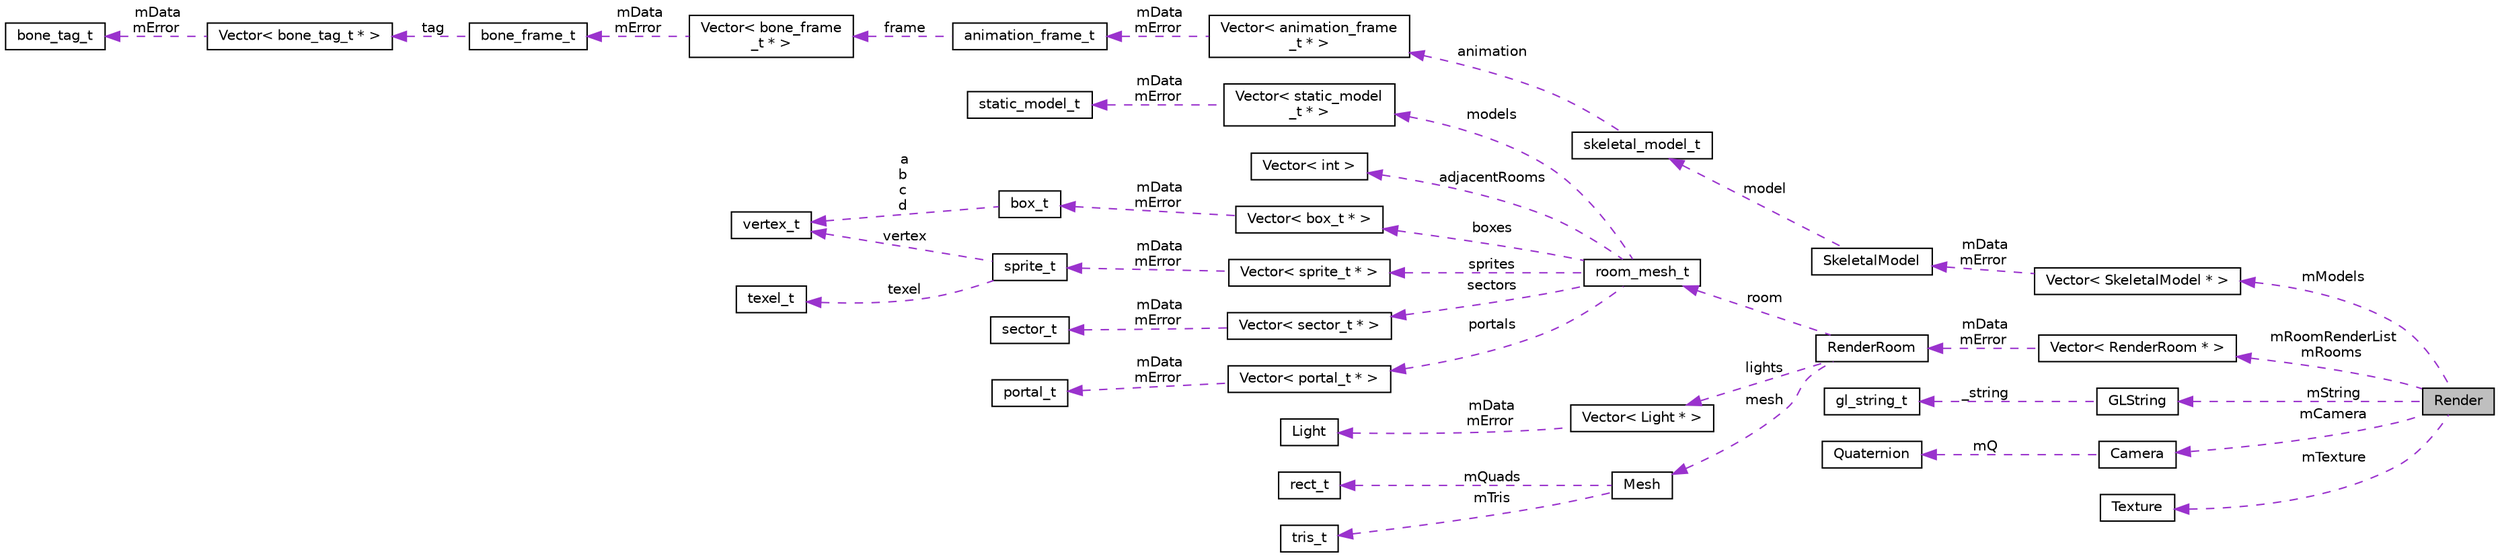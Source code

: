 digraph "Render"
{
 // INTERACTIVE_SVG=YES
  edge [fontname="Helvetica",fontsize="10",labelfontname="Helvetica",labelfontsize="10"];
  node [fontname="Helvetica",fontsize="10",shape=record];
  rankdir="LR";
  Node1 [label="Render",height=0.2,width=0.4,color="black", fillcolor="grey75", style="filled" fontcolor="black"];
  Node2 -> Node1 [dir="back",color="darkorchid3",fontsize="10",style="dashed",label=" mModels" ,fontname="Helvetica"];
  Node2 [label="Vector\< SkeletalModel * \>",height=0.2,width=0.4,color="black", fillcolor="white", style="filled",URL="$class_vector.html"];
  Node3 -> Node2 [dir="back",color="darkorchid3",fontsize="10",style="dashed",label=" mData\nmError" ,fontname="Helvetica"];
  Node3 [label="SkeletalModel",height=0.2,width=0.4,color="black", fillcolor="white", style="filled",URL="$class_skeletal_model.html",tooltip="This is the factored out skeletal model class. "];
  Node4 -> Node3 [dir="back",color="darkorchid3",fontsize="10",style="dashed",label=" model" ,fontname="Helvetica"];
  Node4 [label="skeletal_model_t",height=0.2,width=0.4,color="black", fillcolor="white", style="filled",URL="$_skeletal_model_8h.html#structskeletal__model__t"];
  Node5 -> Node4 [dir="back",color="darkorchid3",fontsize="10",style="dashed",label=" animation" ,fontname="Helvetica"];
  Node5 [label="Vector\< animation_frame\l_t * \>",height=0.2,width=0.4,color="black", fillcolor="white", style="filled",URL="$class_vector.html"];
  Node6 -> Node5 [dir="back",color="darkorchid3",fontsize="10",style="dashed",label=" mData\nmError" ,fontname="Helvetica"];
  Node6 [label="animation_frame_t",height=0.2,width=0.4,color="black", fillcolor="white", style="filled",URL="$_skeletal_model_8h.html#structanimation__frame__t"];
  Node7 -> Node6 [dir="back",color="darkorchid3",fontsize="10",style="dashed",label=" frame" ,fontname="Helvetica"];
  Node7 [label="Vector\< bone_frame\l_t * \>",height=0.2,width=0.4,color="black", fillcolor="white", style="filled",URL="$class_vector.html"];
  Node8 -> Node7 [dir="back",color="darkorchid3",fontsize="10",style="dashed",label=" mData\nmError" ,fontname="Helvetica"];
  Node8 [label="bone_frame_t",height=0.2,width=0.4,color="black", fillcolor="white", style="filled",URL="$_skeletal_model_8h.html#structbone__frame__t"];
  Node9 -> Node8 [dir="back",color="darkorchid3",fontsize="10",style="dashed",label=" tag" ,fontname="Helvetica"];
  Node9 [label="Vector\< bone_tag_t * \>",height=0.2,width=0.4,color="black", fillcolor="white", style="filled",URL="$class_vector.html"];
  Node10 -> Node9 [dir="back",color="darkorchid3",fontsize="10",style="dashed",label=" mData\nmError" ,fontname="Helvetica"];
  Node10 [label="bone_tag_t",height=0.2,width=0.4,color="black", fillcolor="white", style="filled",URL="$_skeletal_model_8h.html#structbone__tag__t"];
  Node11 -> Node1 [dir="back",color="darkorchid3",fontsize="10",style="dashed",label=" mRoomRenderList\nmRooms" ,fontname="Helvetica"];
  Node11 [label="Vector\< RenderRoom * \>",height=0.2,width=0.4,color="black", fillcolor="white", style="filled",URL="$class_vector.html"];
  Node12 -> Node11 [dir="back",color="darkorchid3",fontsize="10",style="dashed",label=" mData\nmError" ,fontname="Helvetica"];
  Node12 [label="RenderRoom",height=0.2,width=0.4,color="black", fillcolor="white", style="filled",URL="$class_render_room.html",tooltip="RenderRoom used by Renderer. "];
  Node13 -> Node12 [dir="back",color="darkorchid3",fontsize="10",style="dashed",label=" room" ,fontname="Helvetica"];
  Node13 [label="room_mesh_t",height=0.2,width=0.4,color="black", fillcolor="white", style="filled",URL="$_world_8h.html#structroom__mesh__t"];
  Node14 -> Node13 [dir="back",color="darkorchid3",fontsize="10",style="dashed",label=" models" ,fontname="Helvetica"];
  Node14 [label="Vector\< static_model\l_t * \>",height=0.2,width=0.4,color="black", fillcolor="white", style="filled",URL="$class_vector.html"];
  Node15 -> Node14 [dir="back",color="darkorchid3",fontsize="10",style="dashed",label=" mData\nmError" ,fontname="Helvetica"];
  Node15 [label="static_model_t",height=0.2,width=0.4,color="black", fillcolor="white", style="filled",URL="$_world_8h.html#structstatic__model__t"];
  Node16 -> Node13 [dir="back",color="darkorchid3",fontsize="10",style="dashed",label=" adjacentRooms" ,fontname="Helvetica"];
  Node16 [label="Vector\< int \>",height=0.2,width=0.4,color="black", fillcolor="white", style="filled",URL="$class_vector.html"];
  Node17 -> Node13 [dir="back",color="darkorchid3",fontsize="10",style="dashed",label=" boxes" ,fontname="Helvetica"];
  Node17 [label="Vector\< box_t * \>",height=0.2,width=0.4,color="black", fillcolor="white", style="filled",URL="$class_vector.html"];
  Node18 -> Node17 [dir="back",color="darkorchid3",fontsize="10",style="dashed",label=" mData\nmError" ,fontname="Helvetica"];
  Node18 [label="box_t",height=0.2,width=0.4,color="black", fillcolor="white", style="filled",URL="$_world_8h.html#structbox__t"];
  Node19 -> Node18 [dir="back",color="darkorchid3",fontsize="10",style="dashed",label=" a\nb\nc\nd" ,fontname="Helvetica"];
  Node19 [label="vertex_t",height=0.2,width=0.4,color="black", fillcolor="white", style="filled",URL="$_world_8h.html#structvertex__t"];
  Node20 -> Node13 [dir="back",color="darkorchid3",fontsize="10",style="dashed",label=" sectors" ,fontname="Helvetica"];
  Node20 [label="Vector\< sector_t * \>",height=0.2,width=0.4,color="black", fillcolor="white", style="filled",URL="$class_vector.html"];
  Node21 -> Node20 [dir="back",color="darkorchid3",fontsize="10",style="dashed",label=" mData\nmError" ,fontname="Helvetica"];
  Node21 [label="sector_t",height=0.2,width=0.4,color="black", fillcolor="white", style="filled",URL="$_world_8h.html#structsector__t"];
  Node22 -> Node13 [dir="back",color="darkorchid3",fontsize="10",style="dashed",label=" sprites" ,fontname="Helvetica"];
  Node22 [label="Vector\< sprite_t * \>",height=0.2,width=0.4,color="black", fillcolor="white", style="filled",URL="$class_vector.html"];
  Node23 -> Node22 [dir="back",color="darkorchid3",fontsize="10",style="dashed",label=" mData\nmError" ,fontname="Helvetica"];
  Node23 [label="sprite_t",height=0.2,width=0.4,color="black", fillcolor="white", style="filled",URL="$_world_8h.html#structsprite__t"];
  Node24 -> Node23 [dir="back",color="darkorchid3",fontsize="10",style="dashed",label=" texel" ,fontname="Helvetica"];
  Node24 [label="texel_t",height=0.2,width=0.4,color="black", fillcolor="white", style="filled",URL="$_world_8h.html#structtexel__t"];
  Node19 -> Node23 [dir="back",color="darkorchid3",fontsize="10",style="dashed",label=" vertex" ,fontname="Helvetica"];
  Node25 -> Node13 [dir="back",color="darkorchid3",fontsize="10",style="dashed",label=" portals" ,fontname="Helvetica"];
  Node25 [label="Vector\< portal_t * \>",height=0.2,width=0.4,color="black", fillcolor="white", style="filled",URL="$class_vector.html"];
  Node26 -> Node25 [dir="back",color="darkorchid3",fontsize="10",style="dashed",label=" mData\nmError" ,fontname="Helvetica"];
  Node26 [label="portal_t",height=0.2,width=0.4,color="black", fillcolor="white", style="filled",URL="$_world_8h.html#structportal__t"];
  Node27 -> Node12 [dir="back",color="darkorchid3",fontsize="10",style="dashed",label=" lights" ,fontname="Helvetica"];
  Node27 [label="Vector\< Light * \>",height=0.2,width=0.4,color="black", fillcolor="white", style="filled",URL="$class_vector.html"];
  Node28 -> Node27 [dir="back",color="darkorchid3",fontsize="10",style="dashed",label=" mData\nmError" ,fontname="Helvetica"];
  Node28 [label="Light",height=0.2,width=0.4,color="black", fillcolor="white", style="filled",URL="$_light_8h.html#class_light",tooltip="The GL light class. "];
  Node29 -> Node12 [dir="back",color="darkorchid3",fontsize="10",style="dashed",label=" mesh" ,fontname="Helvetica"];
  Node29 [label="Mesh",height=0.2,width=0.4,color="black", fillcolor="white", style="filled",URL="$class_mesh.html",tooltip="OpenGL Mesh. "];
  Node30 -> Node29 [dir="back",color="darkorchid3",fontsize="10",style="dashed",label=" mQuads" ,fontname="Helvetica"];
  Node30 [label="rect_t",height=0.2,width=0.4,color="black", fillcolor="white", style="filled",URL="$_mesh_8h.html#structrect__t"];
  Node31 -> Node29 [dir="back",color="darkorchid3",fontsize="10",style="dashed",label=" mTris" ,fontname="Helvetica"];
  Node31 [label="tris_t",height=0.2,width=0.4,color="black", fillcolor="white", style="filled",URL="$_mesh_8h.html#structtris__t"];
  Node32 -> Node1 [dir="back",color="darkorchid3",fontsize="10",style="dashed",label=" mString" ,fontname="Helvetica"];
  Node32 [label="GLString",height=0.2,width=0.4,color="black", fillcolor="white", style="filled",URL="$class_g_l_string.html",tooltip="Open GL rendering font/string class. "];
  Node33 -> Node32 [dir="back",color="darkorchid3",fontsize="10",style="dashed",label=" _string" ,fontname="Helvetica"];
  Node33 [label="gl_string_t",height=0.2,width=0.4,color="black", fillcolor="white", style="filled",URL="$_g_l_string_8h.html#structgl__string__t",tooltip="Internal data structure representing GL Strings. "];
  Node34 -> Node1 [dir="back",color="darkorchid3",fontsize="10",style="dashed",label=" mCamera" ,fontname="Helvetica"];
  Node34 [label="Camera",height=0.2,width=0.4,color="black", fillcolor="white", style="filled",URL="$class_camera.html",tooltip="OpenGL camera class. "];
  Node35 -> Node34 [dir="back",color="darkorchid3",fontsize="10",style="dashed",label=" mQ" ,fontname="Helvetica"];
  Node35 [label="Quaternion",height=0.2,width=0.4,color="black", fillcolor="white", style="filled",URL="$class_quaternion.html",tooltip="Quaternion. "];
  Node36 -> Node1 [dir="back",color="darkorchid3",fontsize="10",style="dashed",label=" mTexture" ,fontname="Helvetica"];
  Node36 [label="Texture",height=0.2,width=0.4,color="black", fillcolor="white", style="filled",URL="$class_texture.html",tooltip="Texture registry. "];
}
